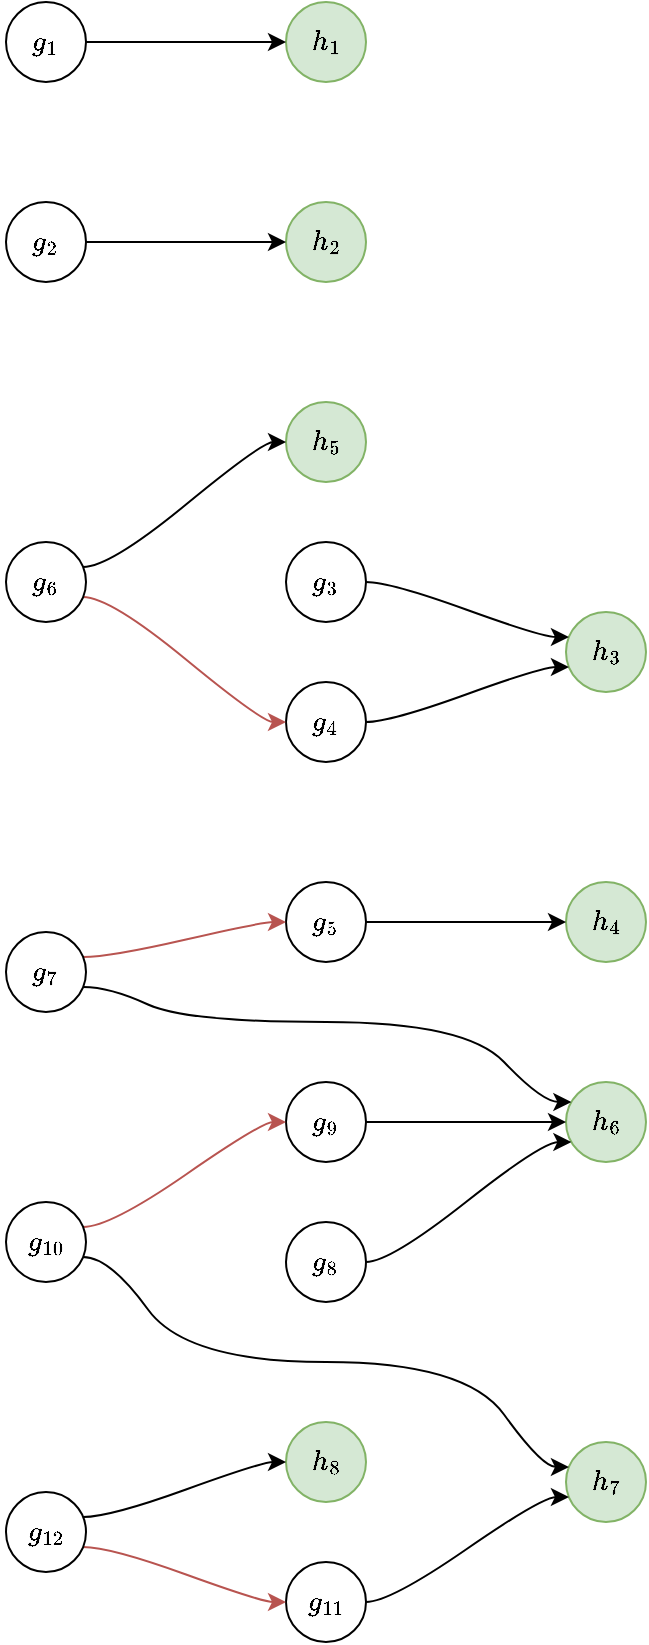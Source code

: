 <mxfile version="20.2.3" type="device"><diagram id="zia_vUx1IVY0qnMdZE0N" name="Pagina-1"><mxGraphModel dx="1298" dy="892" grid="1" gridSize="10" guides="1" tooltips="1" connect="1" arrows="1" fold="1" page="1" pageScale="1" pageWidth="827" pageHeight="1169" math="1" shadow="0"><root><mxCell id="0"/><mxCell id="1" parent="0"/><mxCell id="YZxMsXaAJSP5goZ_a3ja-5" value="\(h_1\)" style="ellipse;whiteSpace=wrap;html=1;fillColor=#d5e8d4;strokeColor=#82b366;" vertex="1" parent="1"><mxGeometry x="140" width="40" height="40" as="geometry"/></mxCell><mxCell id="YZxMsXaAJSP5goZ_a3ja-6" value="\(h_2\)" style="ellipse;whiteSpace=wrap;html=1;fillColor=#d5e8d4;strokeColor=#82b366;" vertex="1" parent="1"><mxGeometry x="140" y="100" width="40" height="40" as="geometry"/></mxCell><mxCell id="YZxMsXaAJSP5goZ_a3ja-7" value="\(h_3\)" style="ellipse;whiteSpace=wrap;html=1;fillColor=#d5e8d4;strokeColor=#82b366;" vertex="1" parent="1"><mxGeometry x="280" y="305" width="40" height="40" as="geometry"/></mxCell><mxCell id="YZxMsXaAJSP5goZ_a3ja-8" value="\(h_4\)" style="ellipse;whiteSpace=wrap;html=1;fillColor=#d5e8d4;strokeColor=#82b366;" vertex="1" parent="1"><mxGeometry x="280" y="440" width="40" height="40" as="geometry"/></mxCell><mxCell id="YZxMsXaAJSP5goZ_a3ja-9" value="\(h_5\)" style="ellipse;whiteSpace=wrap;html=1;fillColor=#d5e8d4;strokeColor=#82b366;" vertex="1" parent="1"><mxGeometry x="140" y="200" width="40" height="40" as="geometry"/></mxCell><mxCell id="YZxMsXaAJSP5goZ_a3ja-10" value="\(h_6\)" style="ellipse;whiteSpace=wrap;html=1;fillColor=#d5e8d4;strokeColor=#82b366;" vertex="1" parent="1"><mxGeometry x="280" y="540" width="40" height="40" as="geometry"/></mxCell><mxCell id="YZxMsXaAJSP5goZ_a3ja-11" value="\(h_7\)" style="ellipse;whiteSpace=wrap;html=1;fillColor=#d5e8d4;strokeColor=#82b366;" vertex="1" parent="1"><mxGeometry x="280" y="720" width="40" height="40" as="geometry"/></mxCell><mxCell id="YZxMsXaAJSP5goZ_a3ja-12" value="\(h_8\)" style="ellipse;whiteSpace=wrap;html=1;fillColor=#d5e8d4;strokeColor=#82b366;" vertex="1" parent="1"><mxGeometry x="140" y="710" width="40" height="40" as="geometry"/></mxCell><mxCell id="YZxMsXaAJSP5goZ_a3ja-25" style="edgeStyle=orthogonalEdgeStyle;rounded=0;orthogonalLoop=1;jettySize=auto;html=1;curved=1;noEdgeStyle=1;orthogonal=1;" edge="1" parent="1" source="YZxMsXaAJSP5goZ_a3ja-13" target="YZxMsXaAJSP5goZ_a3ja-5"><mxGeometry relative="1" as="geometry"><Array as="points"><mxPoint x="52" y="20"/><mxPoint x="128" y="20"/></Array></mxGeometry></mxCell><mxCell id="YZxMsXaAJSP5goZ_a3ja-13" value="\(g_1\)" style="ellipse;whiteSpace=wrap;html=1;" vertex="1" parent="1"><mxGeometry width="40" height="40" as="geometry"/></mxCell><mxCell id="YZxMsXaAJSP5goZ_a3ja-26" style="edgeStyle=orthogonalEdgeStyle;curved=1;rounded=0;orthogonalLoop=1;jettySize=auto;html=1;noEdgeStyle=1;orthogonal=1;" edge="1" parent="1" source="YZxMsXaAJSP5goZ_a3ja-14" target="YZxMsXaAJSP5goZ_a3ja-6"><mxGeometry relative="1" as="geometry"><Array as="points"><mxPoint x="52" y="120"/><mxPoint x="128" y="120"/></Array></mxGeometry></mxCell><mxCell id="YZxMsXaAJSP5goZ_a3ja-14" value="\(g_2\)" style="ellipse;whiteSpace=wrap;html=1;" vertex="1" parent="1"><mxGeometry y="100" width="40" height="40" as="geometry"/></mxCell><mxCell id="YZxMsXaAJSP5goZ_a3ja-27" style="edgeStyle=orthogonalEdgeStyle;curved=1;rounded=0;orthogonalLoop=1;jettySize=auto;html=1;noEdgeStyle=1;orthogonal=1;" edge="1" parent="1" source="YZxMsXaAJSP5goZ_a3ja-15" target="YZxMsXaAJSP5goZ_a3ja-7"><mxGeometry relative="1" as="geometry"><Array as="points"><mxPoint x="192" y="290"/><mxPoint x="268" y="317.5"/></Array></mxGeometry></mxCell><mxCell id="YZxMsXaAJSP5goZ_a3ja-15" value="\(g_3\)" style="ellipse;whiteSpace=wrap;html=1;" vertex="1" parent="1"><mxGeometry x="140" y="270" width="40" height="40" as="geometry"/></mxCell><mxCell id="YZxMsXaAJSP5goZ_a3ja-30" style="edgeStyle=orthogonalEdgeStyle;curved=1;rounded=0;orthogonalLoop=1;jettySize=auto;html=1;noEdgeStyle=1;orthogonal=1;" edge="1" parent="1" source="YZxMsXaAJSP5goZ_a3ja-16" target="YZxMsXaAJSP5goZ_a3ja-7"><mxGeometry relative="1" as="geometry"><Array as="points"><mxPoint x="192" y="360"/><mxPoint x="268" y="332.5"/></Array></mxGeometry></mxCell><mxCell id="YZxMsXaAJSP5goZ_a3ja-16" value="\(g_4\)" style="ellipse;whiteSpace=wrap;html=1;" vertex="1" parent="1"><mxGeometry x="140" y="340" width="40" height="40" as="geometry"/></mxCell><mxCell id="YZxMsXaAJSP5goZ_a3ja-31" style="edgeStyle=orthogonalEdgeStyle;curved=1;rounded=0;orthogonalLoop=1;jettySize=auto;html=1;noEdgeStyle=1;orthogonal=1;" edge="1" parent="1" source="YZxMsXaAJSP5goZ_a3ja-17" target="YZxMsXaAJSP5goZ_a3ja-8"><mxGeometry relative="1" as="geometry"><mxPoint x="260" y="290" as="targetPoint"/><Array as="points"><mxPoint x="192" y="460"/><mxPoint x="268" y="460"/></Array></mxGeometry></mxCell><mxCell id="YZxMsXaAJSP5goZ_a3ja-17" value="\(g_5\)" style="ellipse;whiteSpace=wrap;html=1;" vertex="1" parent="1"><mxGeometry x="140" y="440" width="40" height="40" as="geometry"/></mxCell><mxCell id="YZxMsXaAJSP5goZ_a3ja-32" style="edgeStyle=orthogonalEdgeStyle;curved=1;rounded=0;orthogonalLoop=1;jettySize=auto;html=1;noEdgeStyle=1;orthogonal=1;" edge="1" parent="1" source="YZxMsXaAJSP5goZ_a3ja-18" target="YZxMsXaAJSP5goZ_a3ja-9"><mxGeometry relative="1" as="geometry"><Array as="points"><mxPoint x="52" y="282.5"/><mxPoint x="128" y="220"/></Array></mxGeometry></mxCell><mxCell id="YZxMsXaAJSP5goZ_a3ja-39" style="edgeStyle=orthogonalEdgeStyle;curved=1;rounded=0;orthogonalLoop=1;jettySize=auto;html=1;fillColor=#f8cecc;strokeColor=#b85450;noEdgeStyle=1;orthogonal=1;" edge="1" parent="1" source="YZxMsXaAJSP5goZ_a3ja-18" target="YZxMsXaAJSP5goZ_a3ja-16"><mxGeometry relative="1" as="geometry"><Array as="points"><mxPoint x="52" y="297.5"/><mxPoint x="128" y="360"/></Array></mxGeometry></mxCell><mxCell id="YZxMsXaAJSP5goZ_a3ja-18" value="\(g_6\)" style="ellipse;whiteSpace=wrap;html=1;" vertex="1" parent="1"><mxGeometry y="270" width="40" height="40" as="geometry"/></mxCell><mxCell id="YZxMsXaAJSP5goZ_a3ja-33" style="edgeStyle=orthogonalEdgeStyle;curved=1;rounded=0;orthogonalLoop=1;jettySize=auto;html=1;noEdgeStyle=1;orthogonal=1;" edge="1" parent="1" source="YZxMsXaAJSP5goZ_a3ja-19" target="YZxMsXaAJSP5goZ_a3ja-10"><mxGeometry relative="1" as="geometry"><Array as="points"><mxPoint x="52" y="492.5"/><mxPoint x="90" y="510"/><mxPoint x="230" y="510"/><mxPoint x="268" y="550"/></Array></mxGeometry></mxCell><mxCell id="YZxMsXaAJSP5goZ_a3ja-40" style="edgeStyle=orthogonalEdgeStyle;curved=1;rounded=0;orthogonalLoop=1;jettySize=auto;html=1;fillColor=#f8cecc;strokeColor=#b85450;noEdgeStyle=1;orthogonal=1;" edge="1" parent="1" source="YZxMsXaAJSP5goZ_a3ja-19" target="YZxMsXaAJSP5goZ_a3ja-17"><mxGeometry relative="1" as="geometry"><Array as="points"><mxPoint x="52" y="477.5"/><mxPoint x="128" y="460"/></Array></mxGeometry></mxCell><mxCell id="YZxMsXaAJSP5goZ_a3ja-19" value="\(g_7\)" style="ellipse;whiteSpace=wrap;html=1;" vertex="1" parent="1"><mxGeometry y="465" width="40" height="40" as="geometry"/></mxCell><mxCell id="YZxMsXaAJSP5goZ_a3ja-34" style="edgeStyle=orthogonalEdgeStyle;curved=1;rounded=0;orthogonalLoop=1;jettySize=auto;html=1;noEdgeStyle=1;orthogonal=1;" edge="1" parent="1" source="YZxMsXaAJSP5goZ_a3ja-20" target="YZxMsXaAJSP5goZ_a3ja-10"><mxGeometry relative="1" as="geometry"><Array as="points"><mxPoint x="192" y="630"/><mxPoint x="268" y="570"/></Array></mxGeometry></mxCell><mxCell id="YZxMsXaAJSP5goZ_a3ja-20" value="\(g_8\)" style="ellipse;whiteSpace=wrap;html=1;" vertex="1" parent="1"><mxGeometry x="140" y="610" width="40" height="40" as="geometry"/></mxCell><mxCell id="YZxMsXaAJSP5goZ_a3ja-35" style="edgeStyle=orthogonalEdgeStyle;curved=1;rounded=0;orthogonalLoop=1;jettySize=auto;html=1;noEdgeStyle=1;orthogonal=1;" edge="1" parent="1" source="YZxMsXaAJSP5goZ_a3ja-21" target="YZxMsXaAJSP5goZ_a3ja-10"><mxGeometry relative="1" as="geometry"><Array as="points"><mxPoint x="192" y="560"/><mxPoint x="266" y="560"/></Array></mxGeometry></mxCell><mxCell id="YZxMsXaAJSP5goZ_a3ja-21" value="\(g_9\)" style="ellipse;whiteSpace=wrap;html=1;" vertex="1" parent="1"><mxGeometry x="140" y="540" width="40" height="40" as="geometry"/></mxCell><mxCell id="YZxMsXaAJSP5goZ_a3ja-36" style="edgeStyle=orthogonalEdgeStyle;curved=1;rounded=0;orthogonalLoop=1;jettySize=auto;html=1;noEdgeStyle=1;orthogonal=1;" edge="1" parent="1" source="YZxMsXaAJSP5goZ_a3ja-22" target="YZxMsXaAJSP5goZ_a3ja-11"><mxGeometry relative="1" as="geometry"><Array as="points"><mxPoint x="52" y="627.5"/><mxPoint x="90" y="680"/><mxPoint x="230" y="680"/><mxPoint x="268" y="732.5"/></Array></mxGeometry></mxCell><mxCell id="YZxMsXaAJSP5goZ_a3ja-41" style="edgeStyle=orthogonalEdgeStyle;curved=1;rounded=0;orthogonalLoop=1;jettySize=auto;html=1;fillColor=#f8cecc;strokeColor=#b85450;noEdgeStyle=1;orthogonal=1;" edge="1" parent="1" source="YZxMsXaAJSP5goZ_a3ja-22" target="YZxMsXaAJSP5goZ_a3ja-21"><mxGeometry relative="1" as="geometry"><Array as="points"><mxPoint x="52" y="612.5"/><mxPoint x="128" y="560"/></Array></mxGeometry></mxCell><mxCell id="YZxMsXaAJSP5goZ_a3ja-22" value="\(g_{10}\)" style="ellipse;whiteSpace=wrap;html=1;" vertex="1" parent="1"><mxGeometry y="600" width="40" height="40" as="geometry"/></mxCell><mxCell id="YZxMsXaAJSP5goZ_a3ja-37" style="edgeStyle=orthogonalEdgeStyle;curved=1;rounded=0;orthogonalLoop=1;jettySize=auto;html=1;noEdgeStyle=1;orthogonal=1;" edge="1" parent="1" source="YZxMsXaAJSP5goZ_a3ja-23" target="YZxMsXaAJSP5goZ_a3ja-11"><mxGeometry relative="1" as="geometry"><Array as="points"><mxPoint x="192" y="800"/><mxPoint x="268" y="747.5"/></Array></mxGeometry></mxCell><mxCell id="YZxMsXaAJSP5goZ_a3ja-23" value="\(g_{11}\)" style="ellipse;whiteSpace=wrap;html=1;" vertex="1" parent="1"><mxGeometry x="140" y="780" width="40" height="40" as="geometry"/></mxCell><mxCell id="YZxMsXaAJSP5goZ_a3ja-38" style="edgeStyle=orthogonalEdgeStyle;curved=1;rounded=0;orthogonalLoop=1;jettySize=auto;html=1;noEdgeStyle=1;orthogonal=1;" edge="1" parent="1" source="YZxMsXaAJSP5goZ_a3ja-24" target="YZxMsXaAJSP5goZ_a3ja-12"><mxGeometry relative="1" as="geometry"><Array as="points"><mxPoint x="52" y="757.5"/><mxPoint x="128" y="730"/></Array></mxGeometry></mxCell><mxCell id="YZxMsXaAJSP5goZ_a3ja-42" style="edgeStyle=orthogonalEdgeStyle;curved=1;rounded=0;orthogonalLoop=1;jettySize=auto;html=1;fillColor=#f8cecc;strokeColor=#b85450;noEdgeStyle=1;orthogonal=1;" edge="1" parent="1" source="YZxMsXaAJSP5goZ_a3ja-24" target="YZxMsXaAJSP5goZ_a3ja-23"><mxGeometry relative="1" as="geometry"><Array as="points"><mxPoint x="52" y="772.5"/><mxPoint x="128" y="800"/></Array></mxGeometry></mxCell><mxCell id="YZxMsXaAJSP5goZ_a3ja-24" value="\(g_{12}\)" style="ellipse;whiteSpace=wrap;html=1;" vertex="1" parent="1"><mxGeometry y="745" width="40" height="40" as="geometry"/></mxCell></root></mxGraphModel></diagram></mxfile>